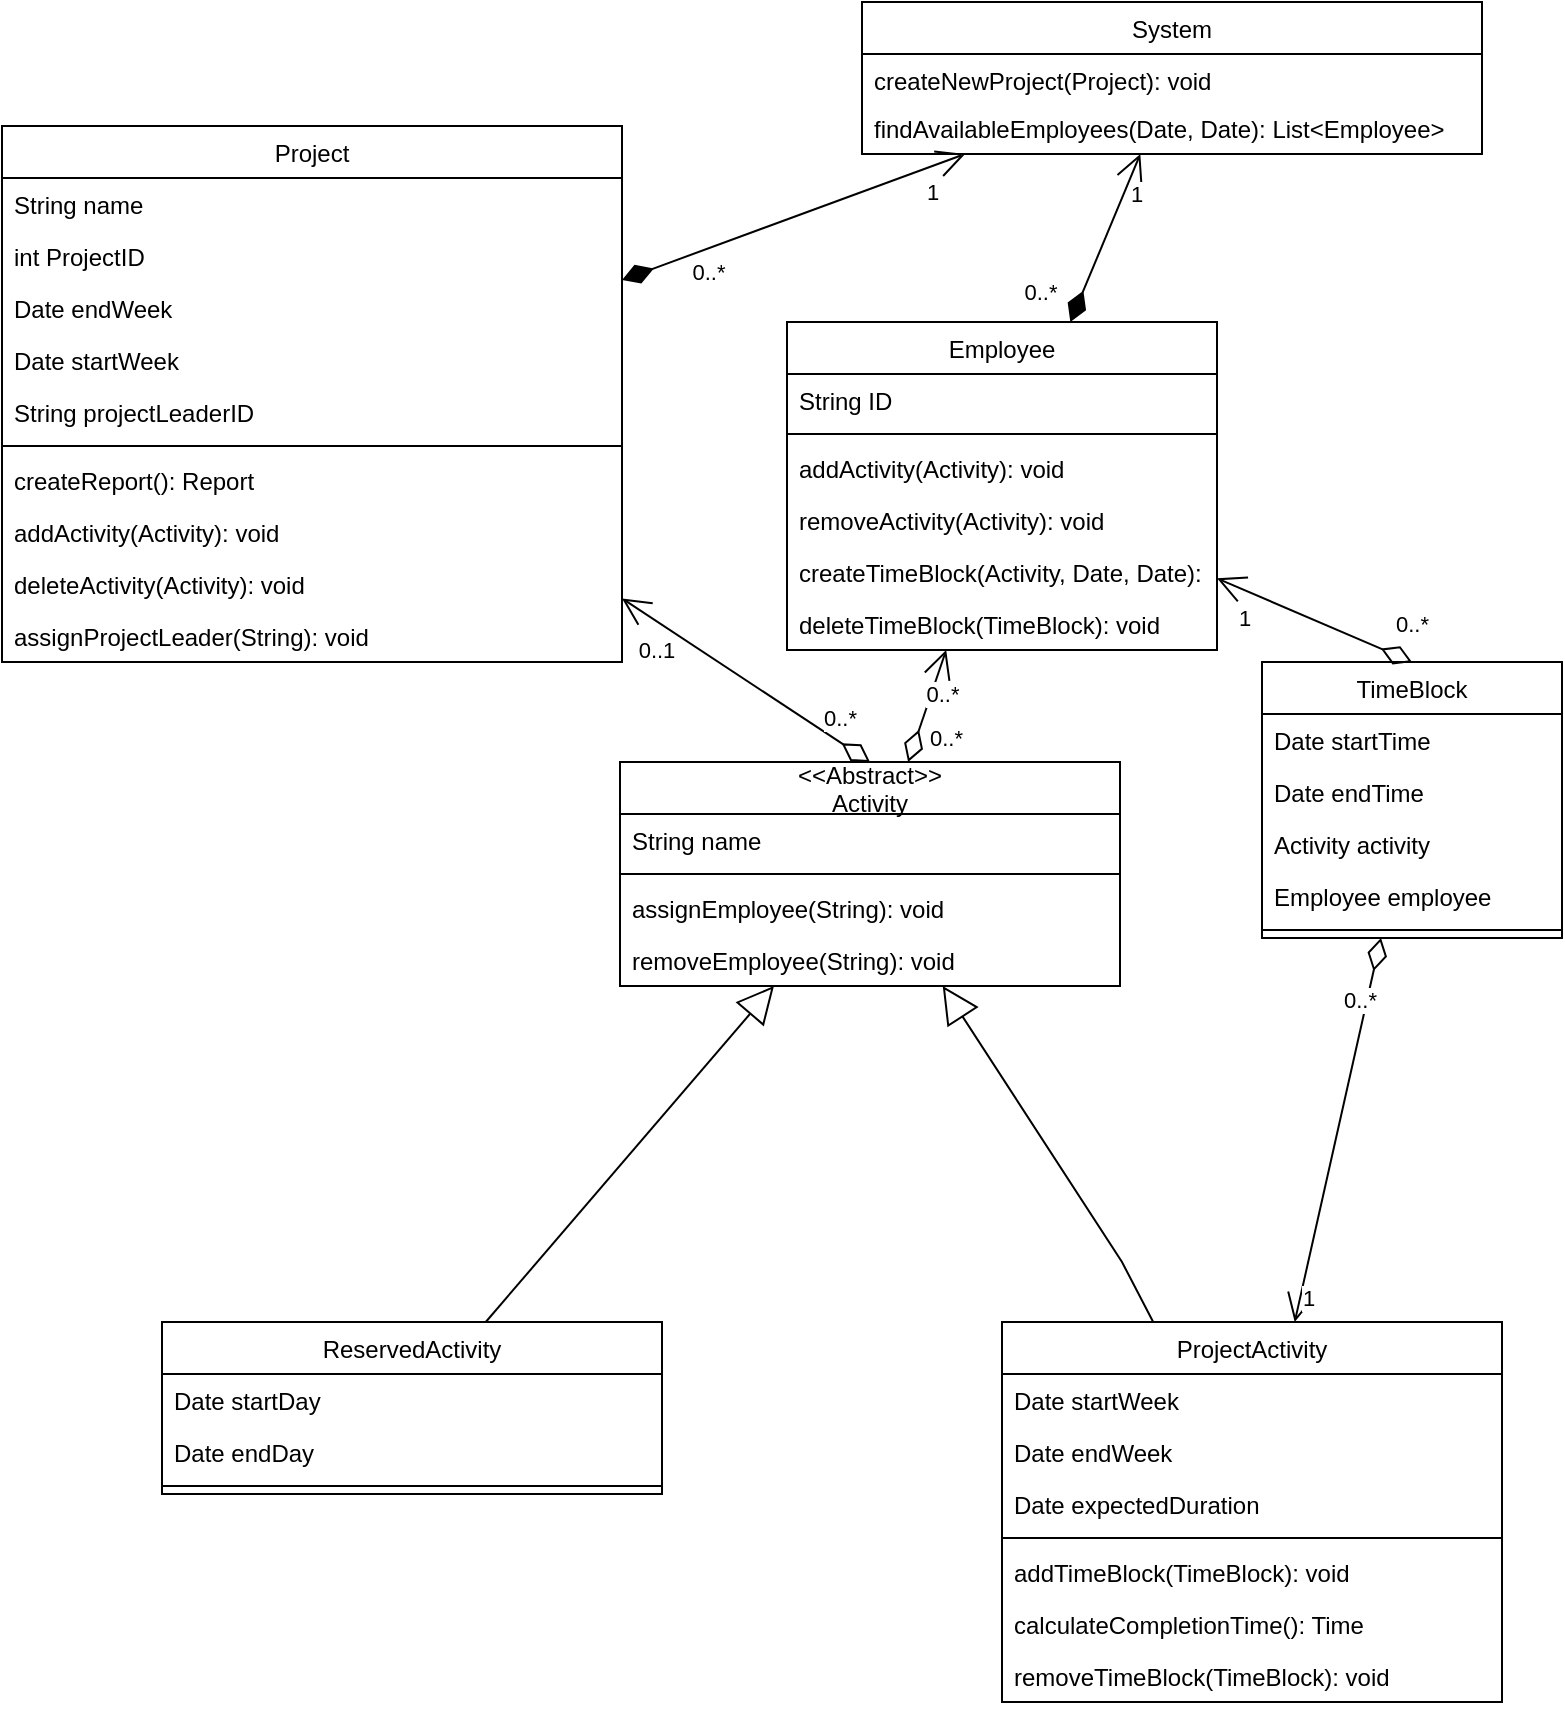 <mxfile version="20.3.0" type="device"><diagram id="C5RBs43oDa-KdzZeNtuy" name="Page-1"><mxGraphModel dx="1122" dy="570" grid="1" gridSize="10" guides="1" tooltips="1" connect="1" arrows="1" fold="1" page="1" pageScale="1" pageWidth="827" pageHeight="1169" math="0" shadow="0"><root><mxCell id="WIyWlLk6GJQsqaUBKTNV-0"/><mxCell id="WIyWlLk6GJQsqaUBKTNV-1" parent="WIyWlLk6GJQsqaUBKTNV-0"/><mxCell id="AHataomAO11KRiq0uJDD-5" value="Project" style="swimlane;fontStyle=0;childLayout=stackLayout;horizontal=1;startSize=26;fillColor=none;horizontalStack=0;resizeParent=1;resizeParentMax=0;resizeLast=0;collapsible=1;marginBottom=0;" parent="WIyWlLk6GJQsqaUBKTNV-1" vertex="1"><mxGeometry x="440" y="82" width="310" height="268" as="geometry"/></mxCell><mxCell id="AHataomAO11KRiq0uJDD-7" value="String name" style="text;strokeColor=none;fillColor=none;align=left;verticalAlign=top;spacingLeft=4;spacingRight=4;overflow=hidden;rotatable=0;points=[[0,0.5],[1,0.5]];portConstraint=eastwest;" parent="AHataomAO11KRiq0uJDD-5" vertex="1"><mxGeometry y="26" width="310" height="26" as="geometry"/></mxCell><mxCell id="-zn2SSIJuOPCWb8_9G0l-78" value="int ProjectID" style="text;strokeColor=none;fillColor=none;align=left;verticalAlign=top;spacingLeft=4;spacingRight=4;overflow=hidden;rotatable=0;points=[[0,0.5],[1,0.5]];portConstraint=eastwest;" vertex="1" parent="AHataomAO11KRiq0uJDD-5"><mxGeometry y="52" width="310" height="26" as="geometry"/></mxCell><mxCell id="-zn2SSIJuOPCWb8_9G0l-77" value="Date endWeek" style="text;strokeColor=none;fillColor=none;align=left;verticalAlign=top;spacingLeft=4;spacingRight=4;overflow=hidden;rotatable=0;points=[[0,0.5],[1,0.5]];portConstraint=eastwest;" vertex="1" parent="AHataomAO11KRiq0uJDD-5"><mxGeometry y="78" width="310" height="26" as="geometry"/></mxCell><mxCell id="AHataomAO11KRiq0uJDD-6" value="Date startWeek" style="text;strokeColor=none;fillColor=none;align=left;verticalAlign=top;spacingLeft=4;spacingRight=4;overflow=hidden;rotatable=0;points=[[0,0.5],[1,0.5]];portConstraint=eastwest;" parent="AHataomAO11KRiq0uJDD-5" vertex="1"><mxGeometry y="104" width="310" height="26" as="geometry"/></mxCell><mxCell id="bJ5cwEk--f8X3TUvc_xh-0" value="String projectLeaderID" style="text;strokeColor=none;fillColor=none;align=left;verticalAlign=top;spacingLeft=4;spacingRight=4;overflow=hidden;rotatable=0;points=[[0,0.5],[1,0.5]];portConstraint=eastwest;" parent="AHataomAO11KRiq0uJDD-5" vertex="1"><mxGeometry y="130" width="310" height="26" as="geometry"/></mxCell><mxCell id="AHataomAO11KRiq0uJDD-62" value="" style="line;strokeWidth=1;fillColor=none;align=left;verticalAlign=middle;spacingTop=-1;spacingLeft=3;spacingRight=3;rotatable=0;labelPosition=right;points=[];portConstraint=eastwest;strokeColor=inherit;" parent="AHataomAO11KRiq0uJDD-5" vertex="1"><mxGeometry y="156" width="310" height="8" as="geometry"/></mxCell><mxCell id="AHataomAO11KRiq0uJDD-63" value="createReport(): Report" style="text;strokeColor=none;fillColor=none;align=left;verticalAlign=top;spacingLeft=4;spacingRight=4;overflow=hidden;rotatable=0;points=[[0,0.5],[1,0.5]];portConstraint=eastwest;" parent="AHataomAO11KRiq0uJDD-5" vertex="1"><mxGeometry y="164" width="310" height="26" as="geometry"/></mxCell><mxCell id="-zn2SSIJuOPCWb8_9G0l-36" value="addActivity(Activity): void" style="text;strokeColor=none;fillColor=none;align=left;verticalAlign=top;spacingLeft=4;spacingRight=4;overflow=hidden;rotatable=0;points=[[0,0.5],[1,0.5]];portConstraint=eastwest;" vertex="1" parent="AHataomAO11KRiq0uJDD-5"><mxGeometry y="190" width="310" height="26" as="geometry"/></mxCell><mxCell id="-zn2SSIJuOPCWb8_9G0l-10" value="deleteActivity(Activity): void" style="text;strokeColor=none;fillColor=none;align=left;verticalAlign=top;spacingLeft=4;spacingRight=4;overflow=hidden;rotatable=0;points=[[0,0.5],[1,0.5]];portConstraint=eastwest;" vertex="1" parent="AHataomAO11KRiq0uJDD-5"><mxGeometry y="216" width="310" height="26" as="geometry"/></mxCell><mxCell id="-zn2SSIJuOPCWb8_9G0l-6" value="assignProjectLeader(String): void" style="text;strokeColor=none;fillColor=none;align=left;verticalAlign=top;spacingLeft=4;spacingRight=4;overflow=hidden;rotatable=0;points=[[0,0.5],[1,0.5]];portConstraint=eastwest;" vertex="1" parent="AHataomAO11KRiq0uJDD-5"><mxGeometry y="242" width="310" height="26" as="geometry"/></mxCell><mxCell id="AHataomAO11KRiq0uJDD-15" value="&lt;&lt;Abstract&gt;&gt;&#10;Activity" style="swimlane;fontStyle=0;childLayout=stackLayout;horizontal=1;startSize=26;fillColor=none;horizontalStack=0;resizeParent=1;resizeParentMax=0;resizeLast=0;collapsible=1;marginBottom=0;" parent="WIyWlLk6GJQsqaUBKTNV-1" vertex="1"><mxGeometry x="749" y="400" width="250" height="112" as="geometry"><mxRectangle x="240" y="218" width="80" height="30" as="alternateBounds"/></mxGeometry></mxCell><mxCell id="-zn2SSIJuOPCWb8_9G0l-49" value="String name" style="text;strokeColor=none;fillColor=none;align=left;verticalAlign=top;spacingLeft=4;spacingRight=4;overflow=hidden;rotatable=0;points=[[0,0.5],[1,0.5]];portConstraint=eastwest;" vertex="1" parent="AHataomAO11KRiq0uJDD-15"><mxGeometry y="26" width="250" height="26" as="geometry"/></mxCell><mxCell id="-zn2SSIJuOPCWb8_9G0l-13" value="" style="line;strokeWidth=1;fillColor=none;align=left;verticalAlign=middle;spacingTop=-1;spacingLeft=3;spacingRight=3;rotatable=0;labelPosition=right;points=[];portConstraint=eastwest;strokeColor=inherit;" vertex="1" parent="AHataomAO11KRiq0uJDD-15"><mxGeometry y="52" width="250" height="8" as="geometry"/></mxCell><mxCell id="-zn2SSIJuOPCWb8_9G0l-12" value="assignEmployee(String): void" style="text;strokeColor=none;fillColor=none;align=left;verticalAlign=top;spacingLeft=4;spacingRight=4;overflow=hidden;rotatable=0;points=[[0,0.5],[1,0.5]];portConstraint=eastwest;" vertex="1" parent="AHataomAO11KRiq0uJDD-15"><mxGeometry y="60" width="250" height="26" as="geometry"/></mxCell><mxCell id="-zn2SSIJuOPCWb8_9G0l-14" value="removeEmployee(String): void" style="text;strokeColor=none;fillColor=none;align=left;verticalAlign=top;spacingLeft=4;spacingRight=4;overflow=hidden;rotatable=0;points=[[0,0.5],[1,0.5]];portConstraint=eastwest;" vertex="1" parent="AHataomAO11KRiq0uJDD-15"><mxGeometry y="86" width="250" height="26" as="geometry"/></mxCell><mxCell id="AHataomAO11KRiq0uJDD-9" value="Employee" style="swimlane;fontStyle=0;childLayout=stackLayout;horizontal=1;startSize=26;fillColor=none;horizontalStack=0;resizeParent=1;resizeParentMax=0;resizeLast=0;collapsible=1;marginBottom=0;" parent="WIyWlLk6GJQsqaUBKTNV-1" vertex="1"><mxGeometry x="832.5" y="180" width="215" height="164" as="geometry"/></mxCell><mxCell id="AHataomAO11KRiq0uJDD-54" value="String ID" style="text;strokeColor=none;fillColor=none;align=left;verticalAlign=top;spacingLeft=4;spacingRight=4;overflow=hidden;rotatable=0;points=[[0,0.5],[1,0.5]];portConstraint=eastwest;" parent="AHataomAO11KRiq0uJDD-9" vertex="1"><mxGeometry y="26" width="215" height="26" as="geometry"/></mxCell><mxCell id="-zn2SSIJuOPCWb8_9G0l-35" value="" style="line;strokeWidth=1;fillColor=none;align=left;verticalAlign=middle;spacingTop=-1;spacingLeft=3;spacingRight=3;rotatable=0;labelPosition=right;points=[];portConstraint=eastwest;strokeColor=inherit;" vertex="1" parent="AHataomAO11KRiq0uJDD-9"><mxGeometry y="52" width="215" height="8" as="geometry"/></mxCell><mxCell id="-zn2SSIJuOPCWb8_9G0l-1" value="addActivity(Activity): void" style="text;strokeColor=none;fillColor=none;align=left;verticalAlign=top;spacingLeft=4;spacingRight=4;overflow=hidden;rotatable=0;points=[[0,0.5],[1,0.5]];portConstraint=eastwest;" vertex="1" parent="AHataomAO11KRiq0uJDD-9"><mxGeometry y="60" width="215" height="26" as="geometry"/></mxCell><mxCell id="-zn2SSIJuOPCWb8_9G0l-37" value="removeActivity(Activity): void" style="text;strokeColor=none;fillColor=none;align=left;verticalAlign=top;spacingLeft=4;spacingRight=4;overflow=hidden;rotatable=0;points=[[0,0.5],[1,0.5]];portConstraint=eastwest;" vertex="1" parent="AHataomAO11KRiq0uJDD-9"><mxGeometry y="86" width="215" height="26" as="geometry"/></mxCell><mxCell id="-zn2SSIJuOPCWb8_9G0l-46" value="createTimeBlock(Activity, Date, Date): void" style="text;strokeColor=none;fillColor=none;align=left;verticalAlign=top;spacingLeft=4;spacingRight=4;overflow=hidden;rotatable=0;points=[[0,0.5],[1,0.5]];portConstraint=eastwest;" vertex="1" parent="AHataomAO11KRiq0uJDD-9"><mxGeometry y="112" width="215" height="26" as="geometry"/></mxCell><mxCell id="-zn2SSIJuOPCWb8_9G0l-47" value="deleteTimeBlock(TimeBlock): void" style="text;strokeColor=none;fillColor=none;align=left;verticalAlign=top;spacingLeft=4;spacingRight=4;overflow=hidden;rotatable=0;points=[[0,0.5],[1,0.5]];portConstraint=eastwest;" vertex="1" parent="AHataomAO11KRiq0uJDD-9"><mxGeometry y="138" width="215" height="26" as="geometry"/></mxCell><mxCell id="AHataomAO11KRiq0uJDD-25" value="0..*" style="endArrow=open;html=1;endSize=12;startArrow=diamondThin;startSize=14;startFill=0;align=left;verticalAlign=bottom;rounded=0;elbow=vertical;" parent="WIyWlLk6GJQsqaUBKTNV-1" source="AHataomAO11KRiq0uJDD-15" target="AHataomAO11KRiq0uJDD-9" edge="1"><mxGeometry x="-0.806" y="-8" relative="1" as="geometry"><mxPoint x="780" y="334.35" as="sourcePoint"/><mxPoint x="690" y="334.35" as="targetPoint"/><mxPoint as="offset"/></mxGeometry></mxCell><mxCell id="AHataomAO11KRiq0uJDD-26" value="0..*" style="edgeLabel;html=1;align=center;verticalAlign=middle;resizable=0;points=[];" parent="AHataomAO11KRiq0uJDD-25" vertex="1" connectable="0"><mxGeometry x="0.724" relative="1" as="geometry"><mxPoint y="14" as="offset"/></mxGeometry></mxCell><mxCell id="AHataomAO11KRiq0uJDD-57" value="System" style="swimlane;fontStyle=0;childLayout=stackLayout;horizontal=1;startSize=26;fillColor=none;horizontalStack=0;resizeParent=1;resizeParentMax=0;resizeLast=0;collapsible=1;marginBottom=0;" parent="WIyWlLk6GJQsqaUBKTNV-1" vertex="1"><mxGeometry x="870" y="20" width="310" height="76" as="geometry"/></mxCell><mxCell id="-zn2SSIJuOPCWb8_9G0l-9" value="createNewProject(Project): void" style="text;strokeColor=none;fillColor=none;align=left;verticalAlign=top;spacingLeft=4;spacingRight=4;overflow=hidden;rotatable=0;points=[[0,0.5],[1,0.5]];portConstraint=eastwest;" vertex="1" parent="AHataomAO11KRiq0uJDD-57"><mxGeometry y="26" width="310" height="24" as="geometry"/></mxCell><mxCell id="-zn2SSIJuOPCWb8_9G0l-5" value="findAvailableEmployees(Date, Date): List&lt;Employee&gt;" style="text;strokeColor=none;fillColor=none;align=left;verticalAlign=top;spacingLeft=4;spacingRight=4;overflow=hidden;rotatable=0;points=[[0,0.5],[1,0.5]];portConstraint=eastwest;" vertex="1" parent="AHataomAO11KRiq0uJDD-57"><mxGeometry y="50" width="310" height="26" as="geometry"/></mxCell><mxCell id="AHataomAO11KRiq0uJDD-60" value="" style="endArrow=open;html=1;endSize=12;startArrow=diamondThin;startSize=14;startFill=1;align=left;verticalAlign=bottom;rounded=0;elbow=vertical;" parent="WIyWlLk6GJQsqaUBKTNV-1" source="AHataomAO11KRiq0uJDD-5" target="AHataomAO11KRiq0uJDD-57" edge="1"><mxGeometry x="-0.856" y="-29" relative="1" as="geometry"><mxPoint x="730" y="190.824" as="sourcePoint"/><mxPoint x="864.525" y="120" as="targetPoint"/><mxPoint as="offset"/></mxGeometry></mxCell><mxCell id="-zn2SSIJuOPCWb8_9G0l-4" value="0..*" style="edgeLabel;html=1;align=center;verticalAlign=middle;resizable=0;points=[];" vertex="1" connectable="0" parent="AHataomAO11KRiq0uJDD-60"><mxGeometry x="0.76" relative="1" as="geometry"><mxPoint x="-108" y="51" as="offset"/></mxGeometry></mxCell><mxCell id="-zn2SSIJuOPCWb8_9G0l-31" value="1" style="edgeLabel;html=1;align=center;verticalAlign=middle;resizable=0;points=[];rotation=0;" vertex="1" connectable="0" parent="AHataomAO11KRiq0uJDD-60"><mxGeometry x="0.81" y="-2" relative="1" as="geometry"><mxPoint x="-1" y="11" as="offset"/></mxGeometry></mxCell><mxCell id="AHataomAO11KRiq0uJDD-64" value="0..*" style="endArrow=open;html=1;endSize=12;startArrow=diamondThin;startSize=14;startFill=0;align=left;verticalAlign=bottom;rounded=0;elbow=vertical;exitX=0.5;exitY=0;exitDx=0;exitDy=0;" parent="WIyWlLk6GJQsqaUBKTNV-1" source="AHataomAO11KRiq0uJDD-15" target="AHataomAO11KRiq0uJDD-5" edge="1"><mxGeometry x="-0.626" y="3" relative="1" as="geometry"><mxPoint x="798.5" y="376.982" as="sourcePoint"/><mxPoint x="650" y="386" as="targetPoint"/><mxPoint as="offset"/></mxGeometry></mxCell><mxCell id="AHataomAO11KRiq0uJDD-65" value="0..1" style="edgeLabel;html=1;align=center;verticalAlign=middle;resizable=0;points=[];" parent="AHataomAO11KRiq0uJDD-64" vertex="1" connectable="0"><mxGeometry x="0.724" relative="1" as="geometry"><mxPoint y="14" as="offset"/></mxGeometry></mxCell><mxCell id="-zn2SSIJuOPCWb8_9G0l-15" value="TimeBlock" style="swimlane;fontStyle=0;childLayout=stackLayout;horizontal=1;startSize=26;fillColor=none;horizontalStack=0;resizeParent=1;resizeParentMax=0;resizeLast=0;collapsible=1;marginBottom=0;" vertex="1" parent="WIyWlLk6GJQsqaUBKTNV-1"><mxGeometry x="1070" y="350" width="150" height="138" as="geometry"><mxRectangle x="240" y="218" width="80" height="30" as="alternateBounds"/></mxGeometry></mxCell><mxCell id="-zn2SSIJuOPCWb8_9G0l-16" value="Date startTime" style="text;strokeColor=none;fillColor=none;align=left;verticalAlign=top;spacingLeft=4;spacingRight=4;overflow=hidden;rotatable=0;points=[[0,0.5],[1,0.5]];portConstraint=eastwest;" vertex="1" parent="-zn2SSIJuOPCWb8_9G0l-15"><mxGeometry y="26" width="150" height="26" as="geometry"/></mxCell><mxCell id="-zn2SSIJuOPCWb8_9G0l-17" value="Date endTime" style="text;strokeColor=none;fillColor=none;align=left;verticalAlign=top;spacingLeft=4;spacingRight=4;overflow=hidden;rotatable=0;points=[[0,0.5],[1,0.5]];portConstraint=eastwest;" vertex="1" parent="-zn2SSIJuOPCWb8_9G0l-15"><mxGeometry y="52" width="150" height="26" as="geometry"/></mxCell><mxCell id="-zn2SSIJuOPCWb8_9G0l-18" value="Activity activity" style="text;strokeColor=none;fillColor=none;align=left;verticalAlign=top;spacingLeft=4;spacingRight=4;overflow=hidden;rotatable=0;points=[[0,0.5],[1,0.5]];portConstraint=eastwest;" vertex="1" parent="-zn2SSIJuOPCWb8_9G0l-15"><mxGeometry y="78" width="150" height="26" as="geometry"/></mxCell><mxCell id="-zn2SSIJuOPCWb8_9G0l-19" value="Employee employee" style="text;strokeColor=none;fillColor=none;align=left;verticalAlign=top;spacingLeft=4;spacingRight=4;overflow=hidden;rotatable=0;points=[[0,0.5],[1,0.5]];portConstraint=eastwest;" vertex="1" parent="-zn2SSIJuOPCWb8_9G0l-15"><mxGeometry y="104" width="150" height="26" as="geometry"/></mxCell><mxCell id="-zn2SSIJuOPCWb8_9G0l-21" value="" style="line;strokeWidth=1;fillColor=none;align=left;verticalAlign=middle;spacingTop=-1;spacingLeft=3;spacingRight=3;rotatable=0;labelPosition=right;points=[];portConstraint=eastwest;strokeColor=inherit;" vertex="1" parent="-zn2SSIJuOPCWb8_9G0l-15"><mxGeometry y="130" width="150" height="8" as="geometry"/></mxCell><mxCell id="-zn2SSIJuOPCWb8_9G0l-24" value="0..*" style="endArrow=open;html=1;endSize=12;startArrow=diamondThin;startSize=14;startFill=0;align=left;verticalAlign=bottom;rounded=0;elbow=vertical;exitX=0.5;exitY=0;exitDx=0;exitDy=0;" edge="1" parent="WIyWlLk6GJQsqaUBKTNV-1" source="-zn2SSIJuOPCWb8_9G0l-15" target="AHataomAO11KRiq0uJDD-9"><mxGeometry x="-0.755" y="-5" relative="1" as="geometry"><mxPoint x="850.62" y="410.0" as="sourcePoint"/><mxPoint x="866.24" y="302" as="targetPoint"/><mxPoint as="offset"/></mxGeometry></mxCell><mxCell id="-zn2SSIJuOPCWb8_9G0l-25" value="1" style="edgeLabel;html=1;align=center;verticalAlign=middle;resizable=0;points=[];" vertex="1" connectable="0" parent="-zn2SSIJuOPCWb8_9G0l-24"><mxGeometry x="0.724" relative="1" as="geometry"><mxPoint y="14" as="offset"/></mxGeometry></mxCell><mxCell id="-zn2SSIJuOPCWb8_9G0l-26" value="0..*" style="endArrow=open;html=1;endSize=12;startArrow=diamondThin;startSize=14;startFill=0;align=left;verticalAlign=bottom;rounded=0;elbow=vertical;" edge="1" parent="WIyWlLk6GJQsqaUBKTNV-1" source="-zn2SSIJuOPCWb8_9G0l-15" target="-zn2SSIJuOPCWb8_9G0l-51"><mxGeometry x="-0.559" y="-11" relative="1" as="geometry"><mxPoint x="1035" y="380" as="sourcePoint"/><mxPoint x="870.42" y="301.948" as="targetPoint"/><mxPoint as="offset"/></mxGeometry></mxCell><mxCell id="-zn2SSIJuOPCWb8_9G0l-27" value="1" style="edgeLabel;html=1;align=center;verticalAlign=middle;resizable=0;points=[];" vertex="1" connectable="0" parent="-zn2SSIJuOPCWb8_9G0l-26"><mxGeometry x="0.724" relative="1" as="geometry"><mxPoint y="14" as="offset"/></mxGeometry></mxCell><mxCell id="-zn2SSIJuOPCWb8_9G0l-42" value="" style="endArrow=open;html=1;endSize=12;startArrow=diamondThin;startSize=14;startFill=1;align=left;verticalAlign=bottom;rounded=0;elbow=vertical;" edge="1" parent="WIyWlLk6GJQsqaUBKTNV-1" source="AHataomAO11KRiq0uJDD-9" target="AHataomAO11KRiq0uJDD-57"><mxGeometry x="-0.856" y="-29" relative="1" as="geometry"><mxPoint x="730" y="215.412" as="sourcePoint"/><mxPoint x="884.458" y="140" as="targetPoint"/><mxPoint as="offset"/></mxGeometry></mxCell><mxCell id="-zn2SSIJuOPCWb8_9G0l-44" value="1" style="edgeLabel;html=1;align=center;verticalAlign=middle;resizable=0;points=[];rotation=0;" vertex="1" connectable="0" parent="-zn2SSIJuOPCWb8_9G0l-42"><mxGeometry x="0.81" y="-2" relative="1" as="geometry"><mxPoint x="-1" y="11" as="offset"/></mxGeometry></mxCell><mxCell id="-zn2SSIJuOPCWb8_9G0l-45" value="0..*" style="edgeLabel;html=1;align=center;verticalAlign=middle;resizable=0;points=[];" vertex="1" connectable="0" parent="-zn2SSIJuOPCWb8_9G0l-42"><mxGeometry x="-0.747" y="2" relative="1" as="geometry"><mxPoint x="-18" y="-4" as="offset"/></mxGeometry></mxCell><mxCell id="-zn2SSIJuOPCWb8_9G0l-51" value="ProjectActivity" style="swimlane;fontStyle=0;childLayout=stackLayout;horizontal=1;startSize=26;fillColor=none;horizontalStack=0;resizeParent=1;resizeParentMax=0;resizeLast=0;collapsible=1;marginBottom=0;" vertex="1" parent="WIyWlLk6GJQsqaUBKTNV-1"><mxGeometry x="940" y="680" width="250" height="190" as="geometry"><mxRectangle x="240" y="218" width="80" height="30" as="alternateBounds"/></mxGeometry></mxCell><mxCell id="-zn2SSIJuOPCWb8_9G0l-53" value="Date startWeek" style="text;strokeColor=none;fillColor=none;align=left;verticalAlign=top;spacingLeft=4;spacingRight=4;overflow=hidden;rotatable=0;points=[[0,0.5],[1,0.5]];portConstraint=eastwest;" vertex="1" parent="-zn2SSIJuOPCWb8_9G0l-51"><mxGeometry y="26" width="250" height="26" as="geometry"/></mxCell><mxCell id="-zn2SSIJuOPCWb8_9G0l-54" value="Date endWeek" style="text;strokeColor=none;fillColor=none;align=left;verticalAlign=top;spacingLeft=4;spacingRight=4;overflow=hidden;rotatable=0;points=[[0,0.5],[1,0.5]];portConstraint=eastwest;" vertex="1" parent="-zn2SSIJuOPCWb8_9G0l-51"><mxGeometry y="52" width="250" height="26" as="geometry"/></mxCell><mxCell id="AHataomAO11KRiq0uJDD-56" value="Date expectedDuration" style="text;strokeColor=none;fillColor=none;align=left;verticalAlign=top;spacingLeft=4;spacingRight=4;overflow=hidden;rotatable=0;points=[[0,0.5],[1,0.5]];portConstraint=eastwest;" parent="-zn2SSIJuOPCWb8_9G0l-51" vertex="1"><mxGeometry y="78" width="250" height="26" as="geometry"/></mxCell><mxCell id="-zn2SSIJuOPCWb8_9G0l-57" value="" style="line;strokeWidth=1;fillColor=none;align=left;verticalAlign=middle;spacingTop=-1;spacingLeft=3;spacingRight=3;rotatable=0;labelPosition=right;points=[];portConstraint=eastwest;strokeColor=inherit;" vertex="1" parent="-zn2SSIJuOPCWb8_9G0l-51"><mxGeometry y="104" width="250" height="8" as="geometry"/></mxCell><mxCell id="-zn2SSIJuOPCWb8_9G0l-50" value="addTimeBlock(TimeBlock): void" style="text;strokeColor=none;fillColor=none;align=left;verticalAlign=top;spacingLeft=4;spacingRight=4;overflow=hidden;rotatable=0;points=[[0,0.5],[1,0.5]];portConstraint=eastwest;" vertex="1" parent="-zn2SSIJuOPCWb8_9G0l-51"><mxGeometry y="112" width="250" height="26" as="geometry"/></mxCell><mxCell id="-zn2SSIJuOPCWb8_9G0l-28" value="calculateCompletionTime(): Time" style="text;strokeColor=none;fillColor=none;align=left;verticalAlign=top;spacingLeft=4;spacingRight=4;overflow=hidden;rotatable=0;points=[[0,0.5],[1,0.5]];portConstraint=eastwest;" vertex="1" parent="-zn2SSIJuOPCWb8_9G0l-51"><mxGeometry y="138" width="250" height="26" as="geometry"/></mxCell><mxCell id="-zn2SSIJuOPCWb8_9G0l-48" value="removeTimeBlock(TimeBlock): void" style="text;strokeColor=none;fillColor=none;align=left;verticalAlign=top;spacingLeft=4;spacingRight=4;overflow=hidden;rotatable=0;points=[[0,0.5],[1,0.5]];portConstraint=eastwest;" vertex="1" parent="-zn2SSIJuOPCWb8_9G0l-51"><mxGeometry y="164" width="250" height="26" as="geometry"/></mxCell><mxCell id="-zn2SSIJuOPCWb8_9G0l-63" value="ReservedActivity" style="swimlane;fontStyle=0;childLayout=stackLayout;horizontal=1;startSize=26;fillColor=none;horizontalStack=0;resizeParent=1;resizeParentMax=0;resizeLast=0;collapsible=1;marginBottom=0;" vertex="1" parent="WIyWlLk6GJQsqaUBKTNV-1"><mxGeometry x="520" y="680" width="250" height="86" as="geometry"><mxRectangle x="240" y="218" width="80" height="30" as="alternateBounds"/></mxGeometry></mxCell><mxCell id="-zn2SSIJuOPCWb8_9G0l-65" value="Date startDay" style="text;strokeColor=none;fillColor=none;align=left;verticalAlign=top;spacingLeft=4;spacingRight=4;overflow=hidden;rotatable=0;points=[[0,0.5],[1,0.5]];portConstraint=eastwest;" vertex="1" parent="-zn2SSIJuOPCWb8_9G0l-63"><mxGeometry y="26" width="250" height="26" as="geometry"/></mxCell><mxCell id="-zn2SSIJuOPCWb8_9G0l-66" value="Date endDay" style="text;strokeColor=none;fillColor=none;align=left;verticalAlign=top;spacingLeft=4;spacingRight=4;overflow=hidden;rotatable=0;points=[[0,0.5],[1,0.5]];portConstraint=eastwest;" vertex="1" parent="-zn2SSIJuOPCWb8_9G0l-63"><mxGeometry y="52" width="250" height="26" as="geometry"/></mxCell><mxCell id="-zn2SSIJuOPCWb8_9G0l-69" value="" style="line;strokeWidth=1;fillColor=none;align=left;verticalAlign=middle;spacingTop=-1;spacingLeft=3;spacingRight=3;rotatable=0;labelPosition=right;points=[];portConstraint=eastwest;strokeColor=inherit;" vertex="1" parent="-zn2SSIJuOPCWb8_9G0l-63"><mxGeometry y="78" width="250" height="8" as="geometry"/></mxCell><mxCell id="-zn2SSIJuOPCWb8_9G0l-75" value="" style="endArrow=block;endSize=16;endFill=0;html=1;rounded=0;" edge="1" parent="WIyWlLk6GJQsqaUBKTNV-1" source="-zn2SSIJuOPCWb8_9G0l-63" target="AHataomAO11KRiq0uJDD-15"><mxGeometry width="160" relative="1" as="geometry"><mxPoint x="920" y="580" as="sourcePoint"/><mxPoint x="760" y="580" as="targetPoint"/></mxGeometry></mxCell><mxCell id="-zn2SSIJuOPCWb8_9G0l-76" value="" style="endArrow=block;endSize=16;endFill=0;html=1;rounded=0;" edge="1" parent="WIyWlLk6GJQsqaUBKTNV-1" source="-zn2SSIJuOPCWb8_9G0l-51" target="AHataomAO11KRiq0uJDD-15"><mxGeometry width="160" relative="1" as="geometry"><mxPoint x="768.967" y="626" as="sourcePoint"/><mxPoint x="700.8" y="690" as="targetPoint"/><Array as="points"><mxPoint x="1000" y="650"/></Array></mxGeometry></mxCell></root></mxGraphModel></diagram></mxfile>